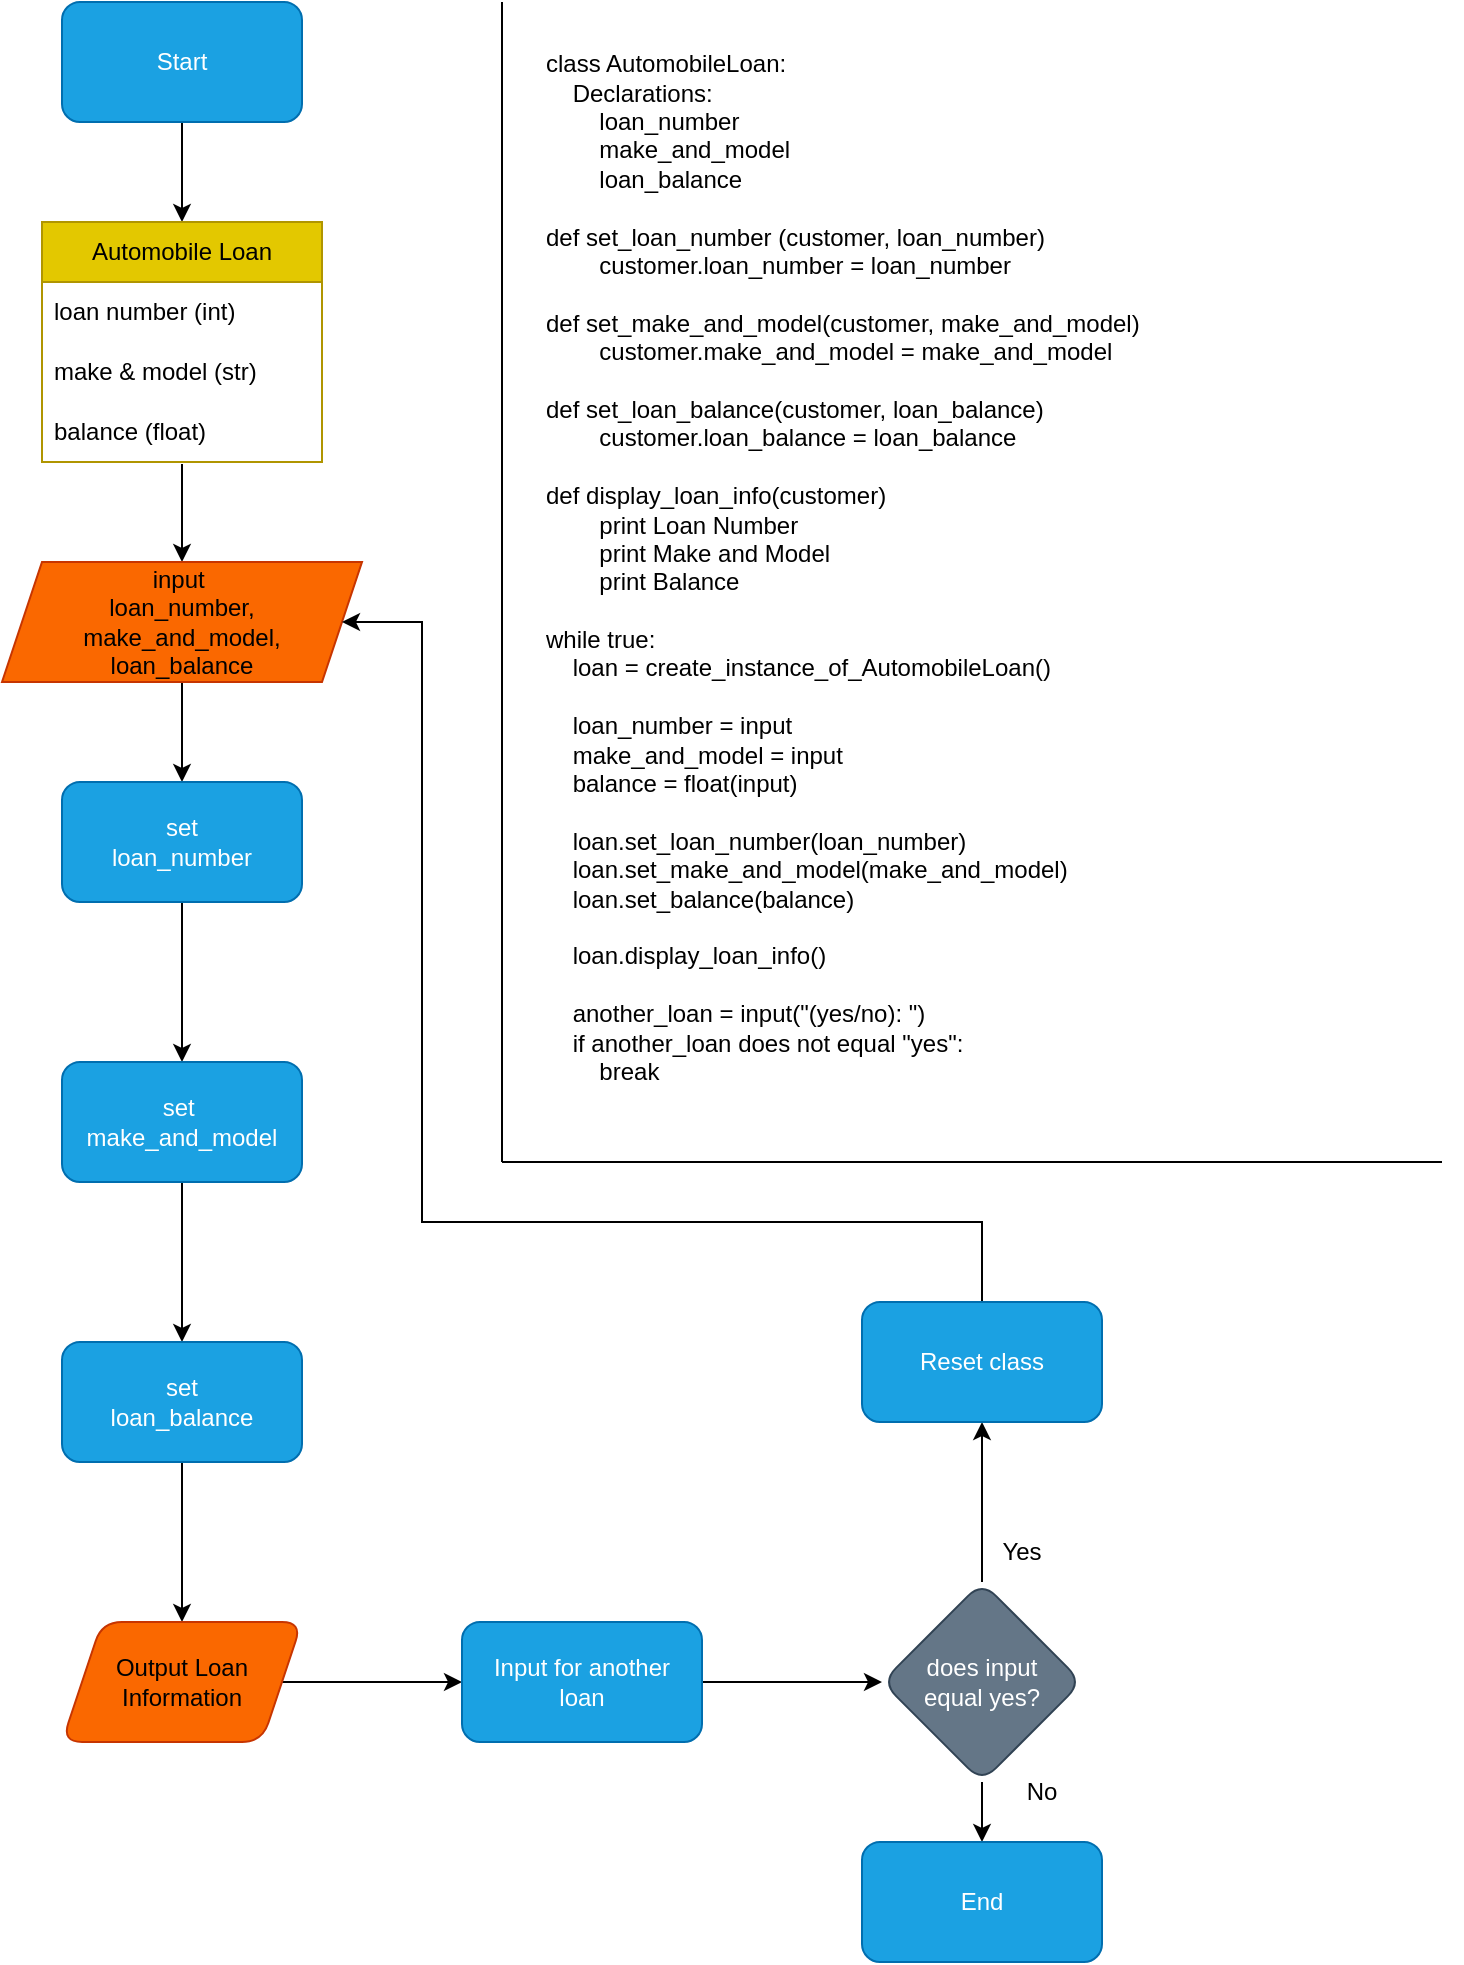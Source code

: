 <mxfile version="21.3.5" type="github">
  <diagram name="Page-1" id="TZz7JsrTbdM4urff8fKF">
    <mxGraphModel dx="2074" dy="1116" grid="1" gridSize="10" guides="1" tooltips="1" connect="1" arrows="1" fold="1" page="1" pageScale="1" pageWidth="850" pageHeight="1100" math="0" shadow="0">
      <root>
        <mxCell id="0" />
        <mxCell id="1" parent="0" />
        <mxCell id="9bdl5GQmx_4V7P1YEYrL-20" value="" style="edgeStyle=orthogonalEdgeStyle;rounded=0;orthogonalLoop=1;jettySize=auto;html=1;entryX=0.5;entryY=0;entryDx=0;entryDy=0;" edge="1" parent="1" source="NmWHEteoTNc7B1VcISs8-2" target="NmWHEteoTNc7B1VcISs8-4">
          <mxGeometry relative="1" as="geometry" />
        </mxCell>
        <mxCell id="NmWHEteoTNc7B1VcISs8-2" value="Start" style="rounded=1;whiteSpace=wrap;html=1;fillColor=#1ba1e2;fontColor=#ffffff;strokeColor=#006EAF;" parent="1" vertex="1">
          <mxGeometry x="120" y="40" width="120" height="60" as="geometry" />
        </mxCell>
        <mxCell id="NmWHEteoTNc7B1VcISs8-4" value="Automobile Loan" style="swimlane;fontStyle=0;childLayout=stackLayout;horizontal=1;startSize=30;horizontalStack=0;resizeParent=1;resizeParentMax=0;resizeLast=0;collapsible=1;marginBottom=0;whiteSpace=wrap;html=1;fillColor=#e3c800;fontColor=#000000;strokeColor=#B09500;" parent="1" vertex="1">
          <mxGeometry x="110" y="150" width="140" height="120" as="geometry" />
        </mxCell>
        <mxCell id="NmWHEteoTNc7B1VcISs8-5" value="loan number (int)" style="text;strokeColor=none;fillColor=none;align=left;verticalAlign=middle;spacingLeft=4;spacingRight=4;overflow=hidden;points=[[0,0.5],[1,0.5]];portConstraint=eastwest;rotatable=0;whiteSpace=wrap;html=1;" parent="NmWHEteoTNc7B1VcISs8-4" vertex="1">
          <mxGeometry y="30" width="140" height="30" as="geometry" />
        </mxCell>
        <mxCell id="NmWHEteoTNc7B1VcISs8-6" value="make &amp;amp; model (str)" style="text;strokeColor=none;fillColor=none;align=left;verticalAlign=middle;spacingLeft=4;spacingRight=4;overflow=hidden;points=[[0,0.5],[1,0.5]];portConstraint=eastwest;rotatable=0;whiteSpace=wrap;html=1;" parent="NmWHEteoTNc7B1VcISs8-4" vertex="1">
          <mxGeometry y="60" width="140" height="30" as="geometry" />
        </mxCell>
        <mxCell id="NmWHEteoTNc7B1VcISs8-7" value="balance (float)" style="text;strokeColor=none;fillColor=none;align=left;verticalAlign=middle;spacingLeft=4;spacingRight=4;overflow=hidden;points=[[0,0.5],[1,0.5]];portConstraint=eastwest;rotatable=0;whiteSpace=wrap;html=1;" parent="NmWHEteoTNc7B1VcISs8-4" vertex="1">
          <mxGeometry y="90" width="140" height="30" as="geometry" />
        </mxCell>
        <mxCell id="9bdl5GQmx_4V7P1YEYrL-1" value="" style="endArrow=classic;html=1;rounded=0;exitX=0.5;exitY=1.033;exitDx=0;exitDy=0;exitPerimeter=0;" edge="1" parent="1" source="NmWHEteoTNc7B1VcISs8-7">
          <mxGeometry width="50" height="50" relative="1" as="geometry">
            <mxPoint x="370" y="590" as="sourcePoint" />
            <mxPoint x="180" y="320" as="targetPoint" />
          </mxGeometry>
        </mxCell>
        <mxCell id="9bdl5GQmx_4V7P1YEYrL-4" value="" style="edgeStyle=orthogonalEdgeStyle;rounded=0;orthogonalLoop=1;jettySize=auto;html=1;" edge="1" parent="1" source="9bdl5GQmx_4V7P1YEYrL-2" target="9bdl5GQmx_4V7P1YEYrL-3">
          <mxGeometry relative="1" as="geometry" />
        </mxCell>
        <mxCell id="9bdl5GQmx_4V7P1YEYrL-2" value="input&amp;nbsp;&lt;br&gt;loan_number,&lt;br&gt;make_and_model,&lt;br&gt;loan_balance" style="shape=parallelogram;perimeter=parallelogramPerimeter;whiteSpace=wrap;html=1;fixedSize=1;fillColor=#fa6800;fontColor=#000000;strokeColor=#C73500;" vertex="1" parent="1">
          <mxGeometry x="90" y="320" width="180" height="60" as="geometry" />
        </mxCell>
        <mxCell id="9bdl5GQmx_4V7P1YEYrL-6" value="" style="edgeStyle=orthogonalEdgeStyle;rounded=0;orthogonalLoop=1;jettySize=auto;html=1;" edge="1" parent="1" source="9bdl5GQmx_4V7P1YEYrL-3" target="9bdl5GQmx_4V7P1YEYrL-5">
          <mxGeometry relative="1" as="geometry" />
        </mxCell>
        <mxCell id="9bdl5GQmx_4V7P1YEYrL-3" value="set &lt;br&gt;loan_number" style="rounded=1;whiteSpace=wrap;html=1;fillColor=#1ba1e2;fontColor=#ffffff;strokeColor=#006EAF;" vertex="1" parent="1">
          <mxGeometry x="120" y="430" width="120" height="60" as="geometry" />
        </mxCell>
        <mxCell id="9bdl5GQmx_4V7P1YEYrL-8" value="" style="edgeStyle=orthogonalEdgeStyle;rounded=0;orthogonalLoop=1;jettySize=auto;html=1;" edge="1" parent="1" source="9bdl5GQmx_4V7P1YEYrL-5" target="9bdl5GQmx_4V7P1YEYrL-7">
          <mxGeometry relative="1" as="geometry" />
        </mxCell>
        <mxCell id="9bdl5GQmx_4V7P1YEYrL-5" value="set&amp;nbsp;&lt;br&gt;make_and_model" style="whiteSpace=wrap;html=1;rounded=1;fillColor=#1ba1e2;fontColor=#ffffff;strokeColor=#006EAF;" vertex="1" parent="1">
          <mxGeometry x="120" y="570" width="120" height="60" as="geometry" />
        </mxCell>
        <mxCell id="9bdl5GQmx_4V7P1YEYrL-10" value="" style="edgeStyle=orthogonalEdgeStyle;rounded=0;orthogonalLoop=1;jettySize=auto;html=1;" edge="1" parent="1" source="9bdl5GQmx_4V7P1YEYrL-7" target="9bdl5GQmx_4V7P1YEYrL-9">
          <mxGeometry relative="1" as="geometry" />
        </mxCell>
        <mxCell id="9bdl5GQmx_4V7P1YEYrL-7" value="set&lt;br&gt;loan_balance" style="whiteSpace=wrap;html=1;rounded=1;fillColor=#1ba1e2;fontColor=#ffffff;strokeColor=#006EAF;" vertex="1" parent="1">
          <mxGeometry x="120" y="710" width="120" height="60" as="geometry" />
        </mxCell>
        <mxCell id="9bdl5GQmx_4V7P1YEYrL-12" value="" style="edgeStyle=orthogonalEdgeStyle;rounded=0;orthogonalLoop=1;jettySize=auto;html=1;" edge="1" parent="1" source="9bdl5GQmx_4V7P1YEYrL-9" target="9bdl5GQmx_4V7P1YEYrL-11">
          <mxGeometry relative="1" as="geometry" />
        </mxCell>
        <mxCell id="9bdl5GQmx_4V7P1YEYrL-9" value="Output Loan&lt;br&gt;Information" style="shape=parallelogram;perimeter=parallelogramPerimeter;whiteSpace=wrap;html=1;fixedSize=1;rounded=1;fillColor=#fa6800;fontColor=#000000;strokeColor=#C73500;" vertex="1" parent="1">
          <mxGeometry x="120" y="850" width="120" height="60" as="geometry" />
        </mxCell>
        <mxCell id="9bdl5GQmx_4V7P1YEYrL-14" value="" style="edgeStyle=orthogonalEdgeStyle;rounded=0;orthogonalLoop=1;jettySize=auto;html=1;" edge="1" parent="1" source="9bdl5GQmx_4V7P1YEYrL-11" target="9bdl5GQmx_4V7P1YEYrL-13">
          <mxGeometry relative="1" as="geometry" />
        </mxCell>
        <mxCell id="9bdl5GQmx_4V7P1YEYrL-11" value="Input for another&lt;br&gt;loan" style="whiteSpace=wrap;html=1;rounded=1;fillColor=#1ba1e2;fontColor=#ffffff;strokeColor=#006EAF;" vertex="1" parent="1">
          <mxGeometry x="320" y="850" width="120" height="60" as="geometry" />
        </mxCell>
        <mxCell id="9bdl5GQmx_4V7P1YEYrL-16" value="" style="edgeStyle=orthogonalEdgeStyle;rounded=0;orthogonalLoop=1;jettySize=auto;html=1;" edge="1" parent="1" source="9bdl5GQmx_4V7P1YEYrL-13" target="9bdl5GQmx_4V7P1YEYrL-15">
          <mxGeometry relative="1" as="geometry" />
        </mxCell>
        <mxCell id="9bdl5GQmx_4V7P1YEYrL-18" value="" style="edgeStyle=orthogonalEdgeStyle;rounded=0;orthogonalLoop=1;jettySize=auto;html=1;" edge="1" parent="1" source="9bdl5GQmx_4V7P1YEYrL-13" target="9bdl5GQmx_4V7P1YEYrL-17">
          <mxGeometry relative="1" as="geometry" />
        </mxCell>
        <mxCell id="9bdl5GQmx_4V7P1YEYrL-13" value="does input &lt;br&gt;equal yes?" style="rhombus;whiteSpace=wrap;html=1;rounded=1;fillColor=#647687;fontColor=#ffffff;strokeColor=#314354;" vertex="1" parent="1">
          <mxGeometry x="530" y="830" width="100" height="100" as="geometry" />
        </mxCell>
        <mxCell id="9bdl5GQmx_4V7P1YEYrL-15" value="End" style="whiteSpace=wrap;html=1;rounded=1;fillColor=#1ba1e2;fontColor=#ffffff;strokeColor=#006EAF;" vertex="1" parent="1">
          <mxGeometry x="520" y="960" width="120" height="60" as="geometry" />
        </mxCell>
        <mxCell id="9bdl5GQmx_4V7P1YEYrL-19" style="edgeStyle=orthogonalEdgeStyle;rounded=0;orthogonalLoop=1;jettySize=auto;html=1;exitX=0.5;exitY=0;exitDx=0;exitDy=0;entryX=1;entryY=0.5;entryDx=0;entryDy=0;" edge="1" parent="1" source="9bdl5GQmx_4V7P1YEYrL-17" target="9bdl5GQmx_4V7P1YEYrL-2">
          <mxGeometry relative="1" as="geometry">
            <Array as="points">
              <mxPoint x="580" y="650" />
              <mxPoint x="300" y="650" />
              <mxPoint x="300" y="350" />
            </Array>
          </mxGeometry>
        </mxCell>
        <mxCell id="9bdl5GQmx_4V7P1YEYrL-17" value="Reset class" style="whiteSpace=wrap;html=1;rounded=1;fillColor=#1ba1e2;fontColor=#ffffff;strokeColor=#006EAF;" vertex="1" parent="1">
          <mxGeometry x="520" y="690" width="120" height="60" as="geometry" />
        </mxCell>
        <mxCell id="9bdl5GQmx_4V7P1YEYrL-21" value="No" style="text;html=1;strokeColor=none;fillColor=none;align=center;verticalAlign=middle;whiteSpace=wrap;rounded=0;" vertex="1" parent="1">
          <mxGeometry x="580" y="920" width="60" height="30" as="geometry" />
        </mxCell>
        <mxCell id="9bdl5GQmx_4V7P1YEYrL-22" value="Yes" style="text;html=1;strokeColor=none;fillColor=none;align=center;verticalAlign=middle;whiteSpace=wrap;rounded=0;" vertex="1" parent="1">
          <mxGeometry x="570" y="800" width="60" height="30" as="geometry" />
        </mxCell>
        <mxCell id="9bdl5GQmx_4V7P1YEYrL-23" value="" style="endArrow=none;html=1;rounded=0;" edge="1" parent="1">
          <mxGeometry width="50" height="50" relative="1" as="geometry">
            <mxPoint x="340" y="620" as="sourcePoint" />
            <mxPoint x="810" y="620" as="targetPoint" />
          </mxGeometry>
        </mxCell>
        <mxCell id="9bdl5GQmx_4V7P1YEYrL-24" value="" style="endArrow=none;html=1;rounded=0;" edge="1" parent="1">
          <mxGeometry width="50" height="50" relative="1" as="geometry">
            <mxPoint x="340" y="620" as="sourcePoint" />
            <mxPoint x="340" y="40" as="targetPoint" />
          </mxGeometry>
        </mxCell>
        <mxCell id="9bdl5GQmx_4V7P1YEYrL-25" value="&lt;div&gt;class AutomobileLoan:&lt;/div&gt;&lt;div&gt;&amp;nbsp; &amp;nbsp; Declarations:&lt;/div&gt;&lt;div&gt;&amp;nbsp; &amp;nbsp; &amp;nbsp; &amp;nbsp; loan_number&lt;/div&gt;&lt;div&gt;&amp;nbsp; &amp;nbsp; &amp;nbsp; &amp;nbsp; make_and_model&lt;/div&gt;&lt;div&gt;&amp;nbsp; &amp;nbsp; &amp;nbsp; &amp;nbsp; loan_balance&lt;/div&gt;&lt;div&gt;&lt;br&gt;&lt;/div&gt;&lt;div&gt;def set_loan_number (customer, loan_number)&lt;/div&gt;&lt;div&gt;&lt;span style=&quot;white-space: pre;&quot;&gt;&#x9;&lt;/span&gt;customer.loan_number = loan_number&lt;br&gt;&lt;/div&gt;&lt;div&gt;&lt;br&gt;&lt;/div&gt;&lt;div&gt;def set_make_and_model(customer, make_and_model)&lt;/div&gt;&lt;div&gt;&lt;span style=&quot;white-space: pre;&quot;&gt;&#x9;&lt;/span&gt;customer.make_and_model = make_and_model&lt;br&gt;&lt;/div&gt;&lt;div&gt;&lt;br&gt;&lt;/div&gt;&lt;div&gt;def set_loan_balance(customer, loan_balance)&lt;/div&gt;&lt;div&gt;&lt;span style=&quot;white-space: pre;&quot;&gt;&#x9;&lt;/span&gt;customer.loan_balance = loan_balance&lt;br&gt;&lt;/div&gt;&lt;div&gt;&lt;br&gt;&lt;/div&gt;&lt;div&gt;def display_loan_info(customer)&lt;/div&gt;&lt;div&gt;&lt;span style=&quot;white-space: pre;&quot;&gt;&#x9;&lt;/span&gt;print Loan Number&lt;br&gt;&lt;/div&gt;&lt;div&gt;&lt;span style=&quot;white-space: pre;&quot;&gt;&#x9;&lt;/span&gt;print Make and Model&lt;br&gt;&lt;/div&gt;&lt;div&gt;&lt;span style=&quot;white-space: pre;&quot;&gt;&#x9;&lt;/span&gt;print Balance&lt;/div&gt;&lt;div&gt;&lt;br&gt;&lt;/div&gt;&lt;div&gt;while true:&lt;/div&gt;&lt;div&gt;&amp;nbsp; &amp;nbsp; loan = create_instance_of_AutomobileLoan()&lt;/div&gt;&lt;div&gt;&lt;br&gt;&lt;/div&gt;&lt;div&gt;&amp;nbsp; &amp;nbsp; loan_number = input&lt;/div&gt;&lt;div&gt;&amp;nbsp; &amp;nbsp; make_and_model = input&amp;nbsp;&lt;/div&gt;&lt;div&gt;&amp;nbsp; &amp;nbsp; balance = float(input)&lt;/div&gt;&lt;div&gt;&lt;br&gt;&lt;/div&gt;&lt;div&gt;&amp;nbsp; &amp;nbsp; loan.set_loan_number(loan_number)&lt;/div&gt;&lt;div&gt;&amp;nbsp; &amp;nbsp; loan.set_make_and_model(make_and_model)&lt;/div&gt;&lt;div&gt;&amp;nbsp; &amp;nbsp; loan.set_balance(balance)&lt;/div&gt;&lt;div&gt;&lt;br&gt;&lt;/div&gt;&lt;div&gt;&amp;nbsp; &amp;nbsp; loan.display_loan_info()&lt;/div&gt;&lt;div&gt;&lt;br&gt;&lt;/div&gt;&lt;div&gt;&amp;nbsp; &amp;nbsp; another_loan = input(&quot;(yes/no): &quot;)&lt;/div&gt;&lt;div&gt;&amp;nbsp; &amp;nbsp; if another_loan does not equal &quot;yes&quot;:&lt;/div&gt;&lt;div&gt;&amp;nbsp; &amp;nbsp; &amp;nbsp; &amp;nbsp; break&lt;/div&gt;&lt;div&gt;&lt;br&gt;&lt;/div&gt;" style="text;html=1;strokeColor=none;fillColor=none;align=left;verticalAlign=middle;whiteSpace=wrap;rounded=0;" vertex="1" parent="1">
          <mxGeometry x="360" y="50" width="460" height="560" as="geometry" />
        </mxCell>
      </root>
    </mxGraphModel>
  </diagram>
</mxfile>

